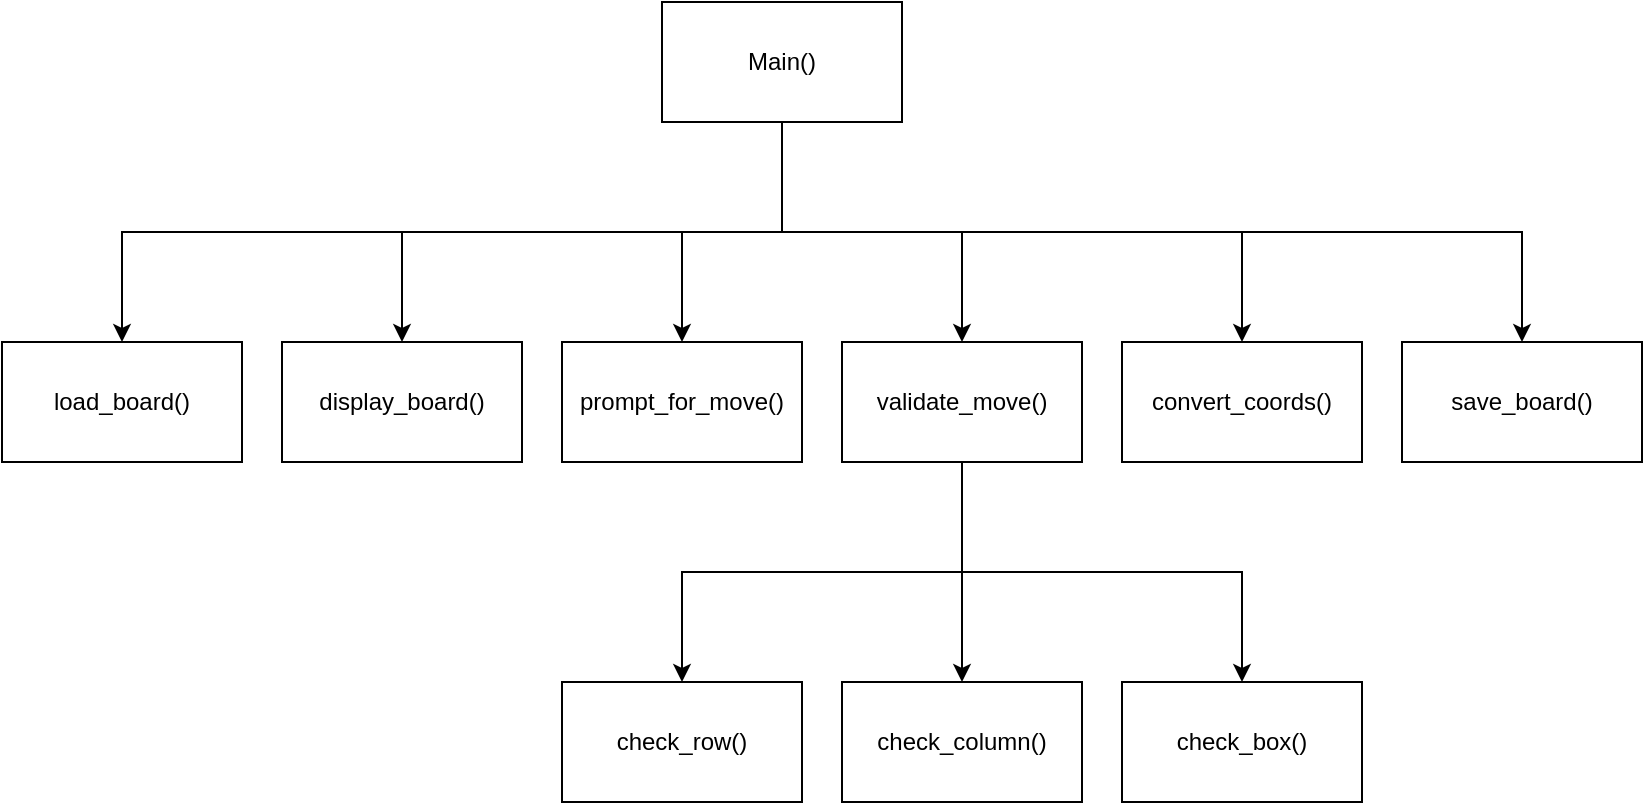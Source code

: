 <mxfile version="24.7.17">
  <diagram name="Page-1" id="rqWEo5QGtgJYBOgtPySe">
    <mxGraphModel dx="1032" dy="1097" grid="1" gridSize="10" guides="1" tooltips="1" connect="1" arrows="1" fold="1" page="1" pageScale="1" pageWidth="850" pageHeight="1100" math="0" shadow="0">
      <root>
        <mxCell id="0" />
        <mxCell id="1" parent="0" />
        <mxCell id="PuD7oUluBIUoyol_-ZLI-10" style="edgeStyle=orthogonalEdgeStyle;rounded=0;orthogonalLoop=1;jettySize=auto;html=1;exitX=0.5;exitY=1;exitDx=0;exitDy=0;entryX=0.5;entryY=0;entryDx=0;entryDy=0;" edge="1" parent="1" source="PuD7oUluBIUoyol_-ZLI-1" target="PuD7oUluBIUoyol_-ZLI-4">
          <mxGeometry relative="1" as="geometry" />
        </mxCell>
        <mxCell id="PuD7oUluBIUoyol_-ZLI-11" style="edgeStyle=orthogonalEdgeStyle;rounded=0;orthogonalLoop=1;jettySize=auto;html=1;exitX=0.5;exitY=1;exitDx=0;exitDy=0;entryX=0.5;entryY=0;entryDx=0;entryDy=0;" edge="1" parent="1" source="PuD7oUluBIUoyol_-ZLI-1" target="PuD7oUluBIUoyol_-ZLI-5">
          <mxGeometry relative="1" as="geometry" />
        </mxCell>
        <mxCell id="PuD7oUluBIUoyol_-ZLI-12" style="edgeStyle=orthogonalEdgeStyle;rounded=0;orthogonalLoop=1;jettySize=auto;html=1;exitX=0.5;exitY=1;exitDx=0;exitDy=0;entryX=0.5;entryY=0;entryDx=0;entryDy=0;" edge="1" parent="1" source="PuD7oUluBIUoyol_-ZLI-1" target="PuD7oUluBIUoyol_-ZLI-6">
          <mxGeometry relative="1" as="geometry" />
        </mxCell>
        <mxCell id="PuD7oUluBIUoyol_-ZLI-13" style="edgeStyle=orthogonalEdgeStyle;rounded=0;orthogonalLoop=1;jettySize=auto;html=1;exitX=0.5;exitY=1;exitDx=0;exitDy=0;entryX=0.5;entryY=0;entryDx=0;entryDy=0;" edge="1" parent="1" source="PuD7oUluBIUoyol_-ZLI-1" target="PuD7oUluBIUoyol_-ZLI-7">
          <mxGeometry relative="1" as="geometry" />
        </mxCell>
        <mxCell id="PuD7oUluBIUoyol_-ZLI-14" style="edgeStyle=orthogonalEdgeStyle;rounded=0;orthogonalLoop=1;jettySize=auto;html=1;exitX=0.5;exitY=1;exitDx=0;exitDy=0;entryX=0.5;entryY=0;entryDx=0;entryDy=0;" edge="1" parent="1" source="PuD7oUluBIUoyol_-ZLI-1" target="PuD7oUluBIUoyol_-ZLI-3">
          <mxGeometry relative="1" as="geometry" />
        </mxCell>
        <mxCell id="PuD7oUluBIUoyol_-ZLI-15" style="edgeStyle=orthogonalEdgeStyle;rounded=0;orthogonalLoop=1;jettySize=auto;html=1;exitX=0.5;exitY=1;exitDx=0;exitDy=0;entryX=0.5;entryY=0;entryDx=0;entryDy=0;" edge="1" parent="1" source="PuD7oUluBIUoyol_-ZLI-1" target="PuD7oUluBIUoyol_-ZLI-2">
          <mxGeometry relative="1" as="geometry" />
        </mxCell>
        <mxCell id="PuD7oUluBIUoyol_-ZLI-1" value="Main()" style="rounded=0;whiteSpace=wrap;html=1;" vertex="1" parent="1">
          <mxGeometry x="350" y="30" width="120" height="60" as="geometry" />
        </mxCell>
        <mxCell id="PuD7oUluBIUoyol_-ZLI-2" value="load_board()" style="rounded=0;whiteSpace=wrap;html=1;" vertex="1" parent="1">
          <mxGeometry x="20" y="200" width="120" height="60" as="geometry" />
        </mxCell>
        <mxCell id="PuD7oUluBIUoyol_-ZLI-3" value="display_board()" style="rounded=0;whiteSpace=wrap;html=1;" vertex="1" parent="1">
          <mxGeometry x="160" y="200" width="120" height="60" as="geometry" />
        </mxCell>
        <mxCell id="PuD7oUluBIUoyol_-ZLI-4" value="prompt_for_move()" style="rounded=0;whiteSpace=wrap;html=1;" vertex="1" parent="1">
          <mxGeometry x="300" y="200" width="120" height="60" as="geometry" />
        </mxCell>
        <mxCell id="PuD7oUluBIUoyol_-ZLI-19" style="edgeStyle=orthogonalEdgeStyle;rounded=0;orthogonalLoop=1;jettySize=auto;html=1;exitX=0.5;exitY=1;exitDx=0;exitDy=0;entryX=0.5;entryY=0;entryDx=0;entryDy=0;" edge="1" parent="1" source="PuD7oUluBIUoyol_-ZLI-5" target="PuD7oUluBIUoyol_-ZLI-16">
          <mxGeometry relative="1" as="geometry" />
        </mxCell>
        <mxCell id="PuD7oUluBIUoyol_-ZLI-20" style="edgeStyle=orthogonalEdgeStyle;rounded=0;orthogonalLoop=1;jettySize=auto;html=1;exitX=0.5;exitY=1;exitDx=0;exitDy=0;entryX=0.5;entryY=0;entryDx=0;entryDy=0;" edge="1" parent="1" source="PuD7oUluBIUoyol_-ZLI-5" target="PuD7oUluBIUoyol_-ZLI-17">
          <mxGeometry relative="1" as="geometry" />
        </mxCell>
        <mxCell id="PuD7oUluBIUoyol_-ZLI-21" style="edgeStyle=orthogonalEdgeStyle;rounded=0;orthogonalLoop=1;jettySize=auto;html=1;exitX=0.5;exitY=1;exitDx=0;exitDy=0;" edge="1" parent="1" source="PuD7oUluBIUoyol_-ZLI-5" target="PuD7oUluBIUoyol_-ZLI-18">
          <mxGeometry relative="1" as="geometry" />
        </mxCell>
        <mxCell id="PuD7oUluBIUoyol_-ZLI-5" value="validate_move()" style="rounded=0;whiteSpace=wrap;html=1;" vertex="1" parent="1">
          <mxGeometry x="440" y="200" width="120" height="60" as="geometry" />
        </mxCell>
        <mxCell id="PuD7oUluBIUoyol_-ZLI-6" value="convert_coords()" style="rounded=0;whiteSpace=wrap;html=1;" vertex="1" parent="1">
          <mxGeometry x="580" y="200" width="120" height="60" as="geometry" />
        </mxCell>
        <mxCell id="PuD7oUluBIUoyol_-ZLI-7" value="save_board()" style="rounded=0;whiteSpace=wrap;html=1;" vertex="1" parent="1">
          <mxGeometry x="720" y="200" width="120" height="60" as="geometry" />
        </mxCell>
        <mxCell id="PuD7oUluBIUoyol_-ZLI-16" value="check_row()" style="rounded=0;whiteSpace=wrap;html=1;" vertex="1" parent="1">
          <mxGeometry x="300" y="370" width="120" height="60" as="geometry" />
        </mxCell>
        <mxCell id="PuD7oUluBIUoyol_-ZLI-17" value="check_column()" style="rounded=0;whiteSpace=wrap;html=1;" vertex="1" parent="1">
          <mxGeometry x="440" y="370" width="120" height="60" as="geometry" />
        </mxCell>
        <mxCell id="PuD7oUluBIUoyol_-ZLI-18" value="check_box()" style="rounded=0;whiteSpace=wrap;html=1;" vertex="1" parent="1">
          <mxGeometry x="580" y="370" width="120" height="60" as="geometry" />
        </mxCell>
      </root>
    </mxGraphModel>
  </diagram>
</mxfile>
